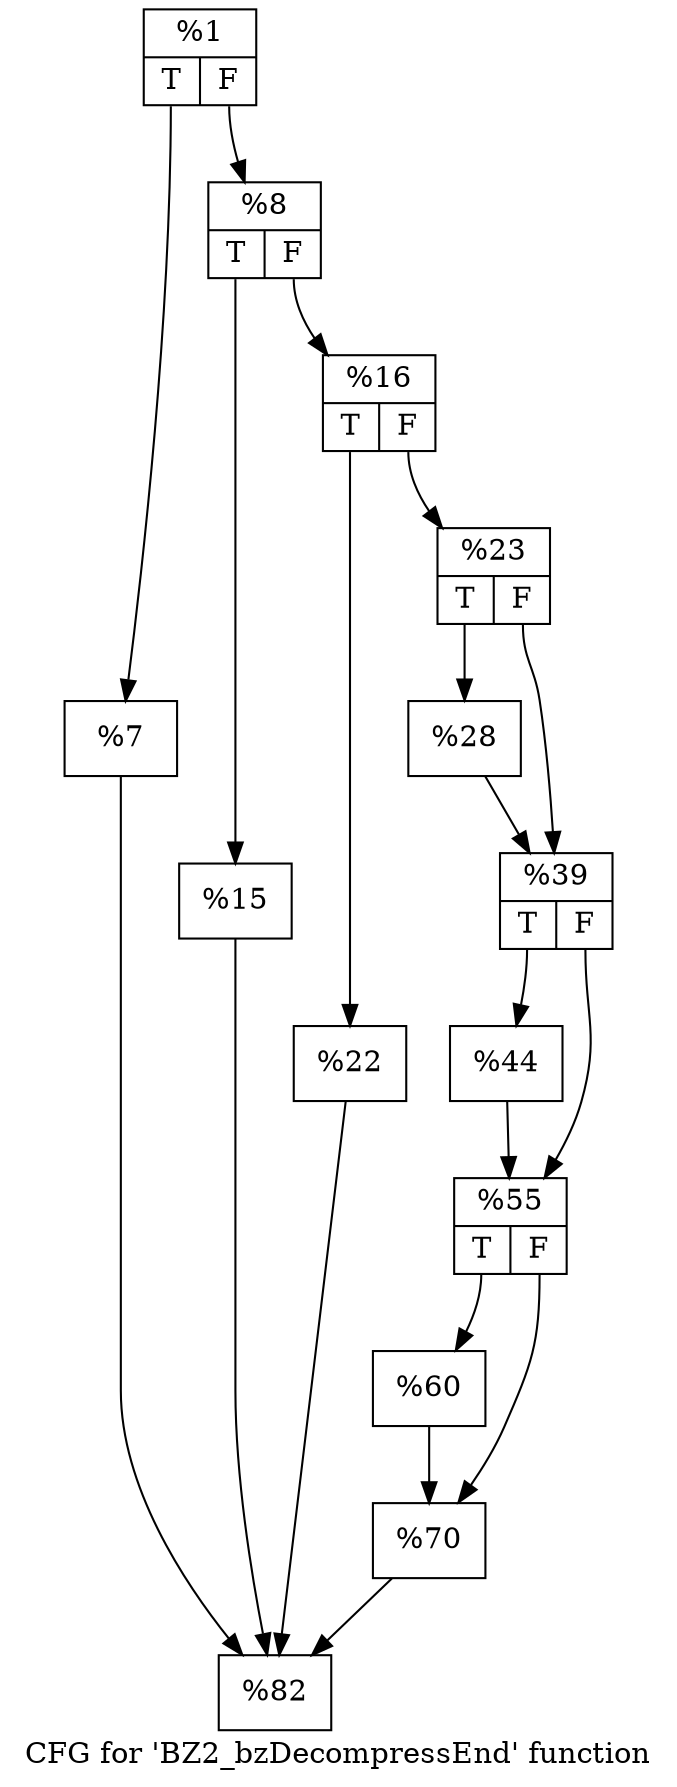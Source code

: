 digraph "CFG for 'BZ2_bzDecompressEnd' function" {
	label="CFG for 'BZ2_bzDecompressEnd' function";

	Node0x1960040 [shape=record,label="{%1|{<s0>T|<s1>F}}"];
	Node0x1960040:s0 -> Node0x1960350;
	Node0x1960040:s1 -> Node0x19603a0;
	Node0x1960350 [shape=record,label="{%7}"];
	Node0x1960350 -> Node0x1960500;
	Node0x19603a0 [shape=record,label="{%8|{<s0>T|<s1>F}}"];
	Node0x19603a0:s0 -> Node0x19601b0;
	Node0x19603a0:s1 -> Node0x1960950;
	Node0x19601b0 [shape=record,label="{%15}"];
	Node0x19601b0 -> Node0x1960500;
	Node0x1960950 [shape=record,label="{%16|{<s0>T|<s1>F}}"];
	Node0x1960950:s0 -> Node0x1960d40;
	Node0x1960950:s1 -> Node0x1960d90;
	Node0x1960d40 [shape=record,label="{%22}"];
	Node0x1960d40 -> Node0x1960500;
	Node0x1960d90 [shape=record,label="{%23|{<s0>T|<s1>F}}"];
	Node0x1960d90:s0 -> Node0x1961090;
	Node0x1960d90:s1 -> Node0x19610e0;
	Node0x1961090 [shape=record,label="{%28}"];
	Node0x1961090 -> Node0x19610e0;
	Node0x19610e0 [shape=record,label="{%39|{<s0>T|<s1>F}}"];
	Node0x19610e0:s0 -> Node0x1961960;
	Node0x19610e0:s1 -> Node0x19619b0;
	Node0x1961960 [shape=record,label="{%44}"];
	Node0x1961960 -> Node0x19619b0;
	Node0x19619b0 [shape=record,label="{%55|{<s0>T|<s1>F}}"];
	Node0x19619b0:s0 -> Node0x196ae40;
	Node0x19619b0:s1 -> Node0x196ae90;
	Node0x196ae40 [shape=record,label="{%60}"];
	Node0x196ae40 -> Node0x196ae90;
	Node0x196ae90 [shape=record,label="{%70}"];
	Node0x196ae90 -> Node0x1960500;
	Node0x1960500 [shape=record,label="{%82}"];
}
